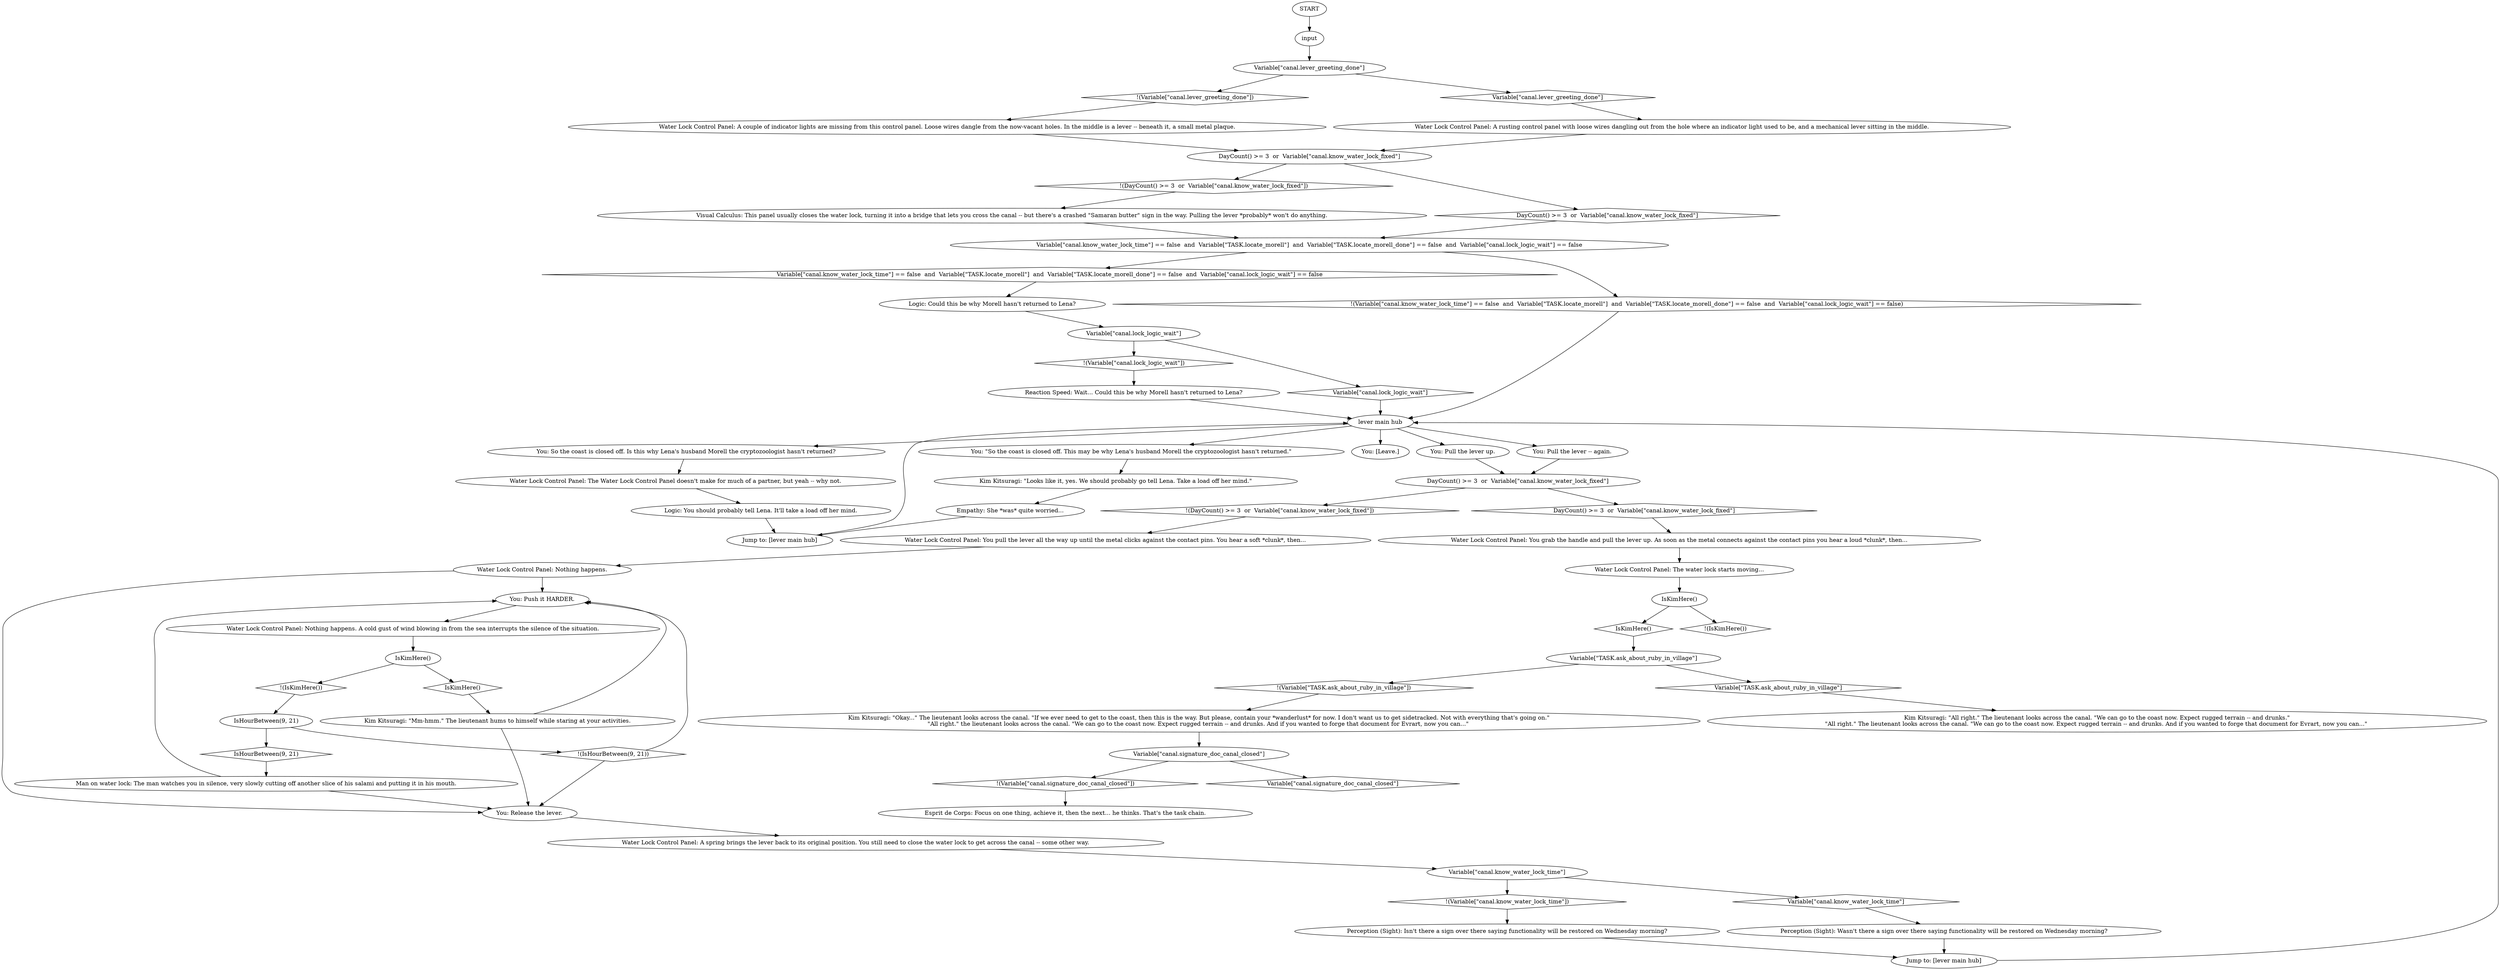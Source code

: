 # CANAL / WATERLOCK LEVER
# this is the button-switch-lever-thing that closes the waterlock once it's been fixed on day 3
# ==================================================
digraph G {
	  0 [label="START"];
	  1 [label="input"];
	  2 [label="lever main hub"];
	  3 [label="You: So the coast is closed off. Is this why Lena's husband Morell the cryptozoologist hasn't returned?"];
	  4 [label="Esprit de Corps: Focus on one thing, achieve it, then the next... he thinks. That's the task chain."];
	  5 [label="Water Lock Control Panel: Nothing happens. A cold gust of wind blowing in from the sea interrupts the silence of the situation."];
	  6 [label="Variable[\"TASK.ask_about_ruby_in_village\"]"];
	  7 [label="Variable[\"TASK.ask_about_ruby_in_village\"]", shape=diamond];
	  8 [label="!(Variable[\"TASK.ask_about_ruby_in_village\"])", shape=diamond];
	  9 [label="Jump to: [lever main hub]"];
	  10 [label="Water Lock Control Panel: The water lock starts moving..."];
	  11 [label="Water Lock Control Panel: A couple of indicator lights are missing from this control panel. Loose wires dangle from the now-vacant holes. In the middle is a lever -- beneath it, a small metal plaque."];
	  12 [label="Reaction Speed: Wait... Could this be why Morell hasn't returned to Lena?"];
	  13 [label="Perception (Sight): Isn't there a sign over there saying functionality will be restored on Wednesday morning?"];
	  14 [label="Kim Kitsuragi: \"All right.\" The lieutenant looks across the canal. \"We can go to the coast now. Expect rugged terrain -- and drunks.\"\n\"All right.\" The lieutenant looks across the canal. \"We can go to the coast now. Expect rugged terrain -- and drunks. And if you wanted to forge that document for Evrart, now you can...\" "];
	  15 [label="Kim Kitsuragi: \"Looks like it, yes. We should probably go tell Lena. Take a load off her mind.\""];
	  17 [label="You: Release the lever."];
	  18 [label="Perception (Sight): Wasn't there a sign over there saying functionality will be restored on Wednesday morning?"];
	  19 [label="You: \"So the coast is closed off. This may be why Lena's husband Morell the cryptozoologist hasn't returned.\""];
	  20 [label="Variable[\"canal.lever_greeting_done\"]"];
	  21 [label="Variable[\"canal.lever_greeting_done\"]", shape=diamond];
	  22 [label="!(Variable[\"canal.lever_greeting_done\"])", shape=diamond];
	  23 [label="Logic: You should probably tell Lena. It'll take a load off her mind."];
	  24 [label="IsKimHere()"];
	  25 [label="IsKimHere()", shape=diamond];
	  26 [label="!(IsKimHere())", shape=diamond];
	  27 [label="You: [Leave.]"];
	  28 [label="Water Lock Control Panel: You pull the lever all the way up until the metal clicks against the contact pins. You hear a soft *clunk*, then..."];
	  29 [label="IsKimHere()"];
	  30 [label="IsKimHere()", shape=diamond];
	  31 [label="!(IsKimHere())", shape=diamond];
	  32 [label="Variable[\"canal.know_water_lock_time\"]"];
	  33 [label="Variable[\"canal.know_water_lock_time\"]", shape=diamond];
	  34 [label="!(Variable[\"canal.know_water_lock_time\"])", shape=diamond];
	  35 [label="Jump to: [lever main hub]"];
	  36 [label="Kim Kitsuragi: \"Okay...\" The lieutenant looks across the canal. \"If we ever need to get to the coast, then this is the way. But please, contain your *wanderlust* for now. I don't want us to get sidetracked. Not with everything that's going on.\"\n\"All right.\" the lieutenant looks across the canal. \"We can go to the coast now. Expect rugged terrain -- and drunks. And if you wanted to forge that document for Evrart, now you can...\" "];
	  37 [label="Variable[\"canal.signature_doc_canal_closed\"]"];
	  38 [label="Variable[\"canal.signature_doc_canal_closed\"]", shape=diamond];
	  39 [label="!(Variable[\"canal.signature_doc_canal_closed\"])", shape=diamond];
	  40 [label="Visual Calculus: This panel usually closes the water lock, turning it into a bridge that lets you cross the canal -- but there's a crashed \"Samaran butter\" sign in the way. Pulling the lever *probably* won't do anything."];
	  41 [label="Man on water lock: The man watches you in silence, very slowly cutting off another slice of his salami and putting it in his mouth."];
	  42 [label="Variable[\"canal.know_water_lock_time\"] == false  and  Variable[\"TASK.locate_morell\"]  and  Variable[\"TASK.locate_morell_done\"] == false  and  Variable[\"canal.lock_logic_wait\"] == false"];
	  43 [label="Variable[\"canal.know_water_lock_time\"] == false  and  Variable[\"TASK.locate_morell\"]  and  Variable[\"TASK.locate_morell_done\"] == false  and  Variable[\"canal.lock_logic_wait\"] == false", shape=diamond];
	  44 [label="!(Variable[\"canal.know_water_lock_time\"] == false  and  Variable[\"TASK.locate_morell\"]  and  Variable[\"TASK.locate_morell_done\"] == false  and  Variable[\"canal.lock_logic_wait\"] == false)", shape=diamond];
	  45 [label="DayCount() >= 3  or  Variable[\"canal.know_water_lock_fixed\"]"];
	  46 [label="DayCount() >= 3  or  Variable[\"canal.know_water_lock_fixed\"]", shape=diamond];
	  47 [label="!(DayCount() >= 3  or  Variable[\"canal.know_water_lock_fixed\"])", shape=diamond];
	  48 [label="Logic: Could this be why Morell hasn't returned to Lena?"];
	  49 [label="IsHourBetween(9, 21)"];
	  50 [label="IsHourBetween(9, 21)", shape=diamond];
	  51 [label="!(IsHourBetween(9, 21))", shape=diamond];
	  52 [label="Water Lock Control Panel: You grab the handle and pull the lever up. As soon as the metal connects against the contact pins you hear a loud *clunk*, then..."];
	  53 [label="You: Push it HARDER."];
	  54 [label="You: Pull the lever -- again."];
	  55 [label="Empathy: She *was* quite worried..."];
	  56 [label="Water Lock Control Panel: A rusting control panel with loose wires dangling out from the hole where an indicator light used to be, and a mechanical lever sitting in the middle."];
	  57 [label="DayCount() >= 3  or  Variable[\"canal.know_water_lock_fixed\"]"];
	  58 [label="DayCount() >= 3  or  Variable[\"canal.know_water_lock_fixed\"]", shape=diamond];
	  59 [label="!(DayCount() >= 3  or  Variable[\"canal.know_water_lock_fixed\"])", shape=diamond];
	  60 [label="Water Lock Control Panel: A spring brings the lever back to its original position. You still need to close the water lock to get across the canal -- some other way."];
	  61 [label="Kim Kitsuragi: \"Mm-hmm.\" The lieutenant hums to himself while staring at your activities."];
	  62 [label="Water Lock Control Panel: The Water Lock Control Panel doesn't make for much of a partner, but yeah -- why not."];
	  63 [label="You: Pull the lever up."];
	  64 [label="Water Lock Control Panel: Nothing happens."];
	  65 [label="Variable[\"canal.lock_logic_wait\"]"];
	  66 [label="Variable[\"canal.lock_logic_wait\"]", shape=diamond];
	  67 [label="!(Variable[\"canal.lock_logic_wait\"])", shape=diamond];
	  0 -> 1
	  1 -> 20
	  2 -> 3
	  2 -> 19
	  2 -> 54
	  2 -> 27
	  2 -> 63
	  3 -> 62
	  5 -> 29
	  6 -> 8
	  6 -> 7
	  7 -> 14
	  8 -> 36
	  9 -> 2
	  10 -> 24
	  11 -> 45
	  12 -> 2
	  13 -> 9
	  15 -> 55
	  17 -> 60
	  18 -> 9
	  19 -> 15
	  20 -> 21
	  20 -> 22
	  21 -> 56
	  22 -> 11
	  23 -> 35
	  24 -> 25
	  24 -> 26
	  25 -> 6
	  28 -> 64
	  29 -> 30
	  29 -> 31
	  30 -> 61
	  31 -> 49
	  32 -> 33
	  32 -> 34
	  33 -> 18
	  34 -> 13
	  35 -> 2
	  36 -> 37
	  37 -> 38
	  37 -> 39
	  39 -> 4
	  40 -> 42
	  41 -> 17
	  41 -> 53
	  42 -> 43
	  42 -> 44
	  43 -> 48
	  44 -> 2
	  45 -> 46
	  45 -> 47
	  46 -> 42
	  47 -> 40
	  48 -> 65
	  49 -> 50
	  49 -> 51
	  50 -> 41
	  51 -> 17
	  51 -> 53
	  52 -> 10
	  53 -> 5
	  54 -> 57
	  55 -> 35
	  56 -> 45
	  57 -> 58
	  57 -> 59
	  58 -> 52
	  59 -> 28
	  60 -> 32
	  61 -> 17
	  61 -> 53
	  62 -> 23
	  63 -> 57
	  64 -> 17
	  64 -> 53
	  65 -> 66
	  65 -> 67
	  66 -> 2
	  67 -> 12
}


